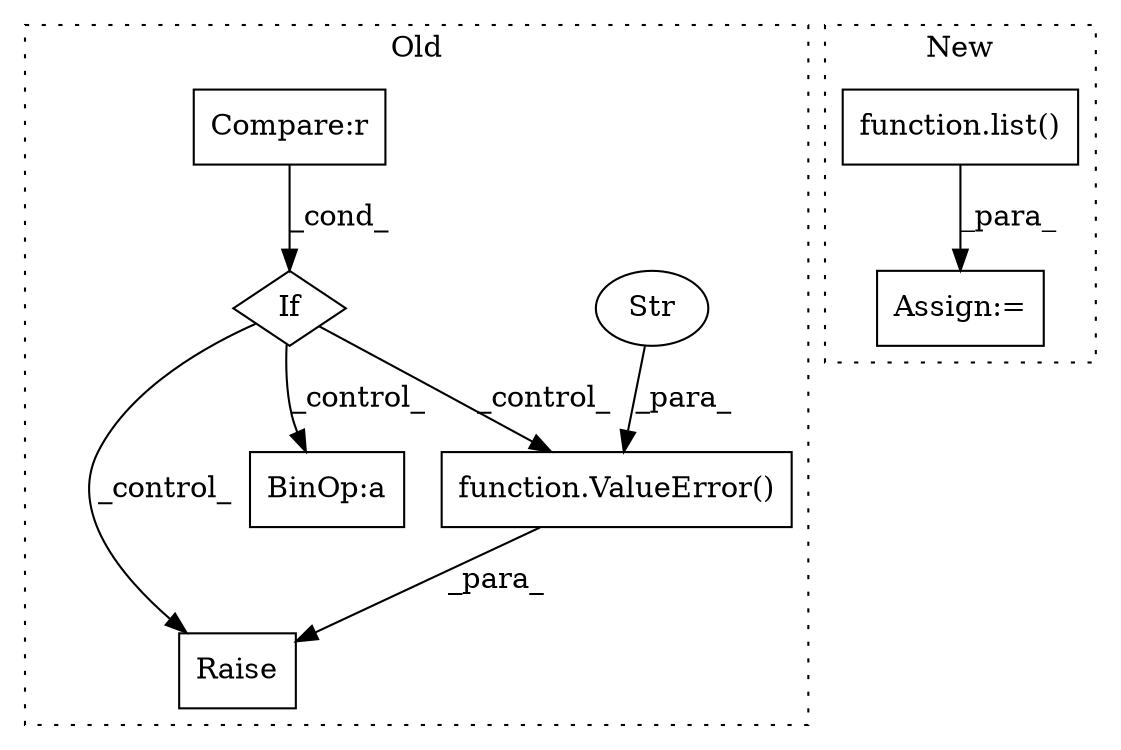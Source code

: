 digraph G {
subgraph cluster0 {
1 [label="function.ValueError()" a="75" s="892,959" l="11,1" shape="box"];
3 [label="Raise" a="91" s="886" l="6" shape="box"];
4 [label="Str" a="66" s="903" l="50" shape="ellipse"];
6 [label="If" a="96" s="852" l="3" shape="diamond"];
7 [label="Compare:r" a="40" s="855" l="21" shape="box"];
8 [label="BinOp:a" a="82" s="1034" l="3" shape="box"];
label = "Old";
style="dotted";
}
subgraph cluster1 {
2 [label="function.list()" a="75" s="1428,1458" l="5,1" shape="box"];
5 [label="Assign:=" a="68" s="1425" l="3" shape="box"];
label = "New";
style="dotted";
}
1 -> 3 [label="_para_"];
2 -> 5 [label="_para_"];
4 -> 1 [label="_para_"];
6 -> 3 [label="_control_"];
6 -> 1 [label="_control_"];
6 -> 8 [label="_control_"];
7 -> 6 [label="_cond_"];
}